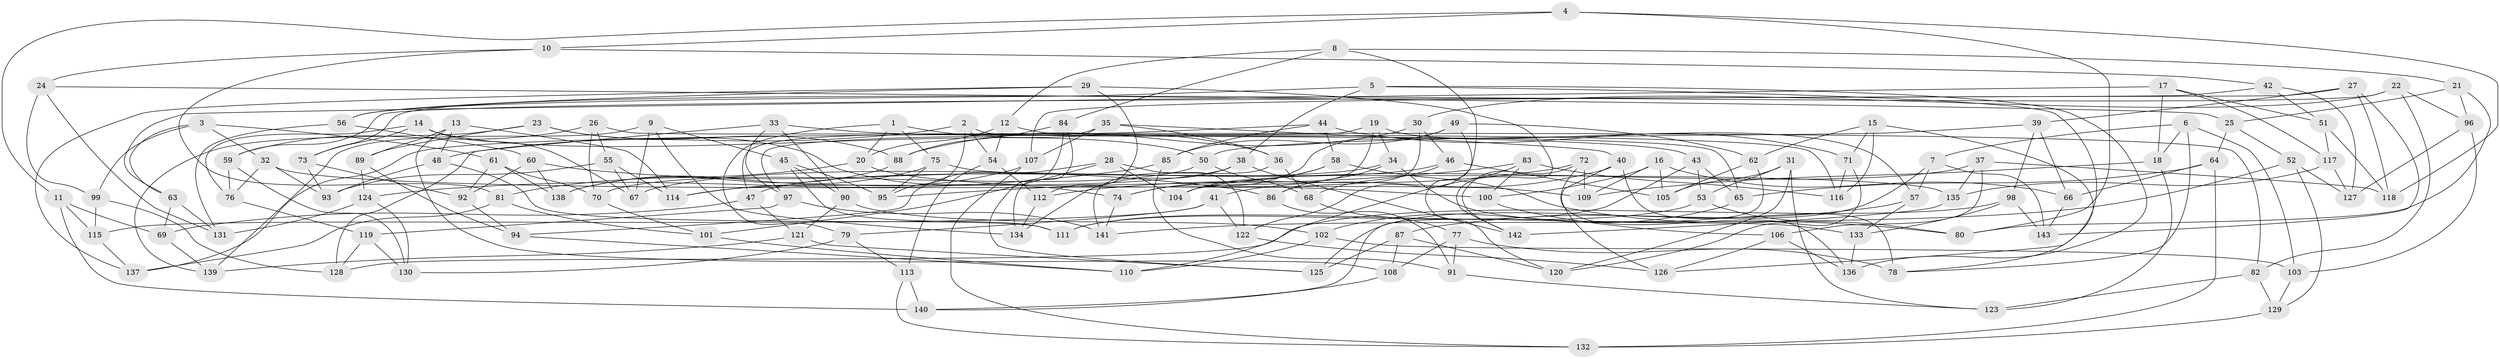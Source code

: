 // Generated by graph-tools (version 1.1) at 2025/16/03/09/25 04:16:35]
// undirected, 143 vertices, 286 edges
graph export_dot {
graph [start="1"]
  node [color=gray90,style=filled];
  1;
  2;
  3;
  4;
  5;
  6;
  7;
  8;
  9;
  10;
  11;
  12;
  13;
  14;
  15;
  16;
  17;
  18;
  19;
  20;
  21;
  22;
  23;
  24;
  25;
  26;
  27;
  28;
  29;
  30;
  31;
  32;
  33;
  34;
  35;
  36;
  37;
  38;
  39;
  40;
  41;
  42;
  43;
  44;
  45;
  46;
  47;
  48;
  49;
  50;
  51;
  52;
  53;
  54;
  55;
  56;
  57;
  58;
  59;
  60;
  61;
  62;
  63;
  64;
  65;
  66;
  67;
  68;
  69;
  70;
  71;
  72;
  73;
  74;
  75;
  76;
  77;
  78;
  79;
  80;
  81;
  82;
  83;
  84;
  85;
  86;
  87;
  88;
  89;
  90;
  91;
  92;
  93;
  94;
  95;
  96;
  97;
  98;
  99;
  100;
  101;
  102;
  103;
  104;
  105;
  106;
  107;
  108;
  109;
  110;
  111;
  112;
  113;
  114;
  115;
  116;
  117;
  118;
  119;
  120;
  121;
  122;
  123;
  124;
  125;
  126;
  127;
  128;
  129;
  130;
  131;
  132;
  133;
  134;
  135;
  136;
  137;
  138;
  139;
  140;
  141;
  142;
  143;
  1 -- 36;
  1 -- 20;
  1 -- 75;
  1 -- 79;
  2 -- 65;
  2 -- 48;
  2 -- 54;
  2 -- 95;
  3 -- 63;
  3 -- 61;
  3 -- 99;
  3 -- 32;
  4 -- 118;
  4 -- 80;
  4 -- 10;
  4 -- 11;
  5 -- 126;
  5 -- 56;
  5 -- 136;
  5 -- 38;
  6 -- 18;
  6 -- 78;
  6 -- 103;
  6 -- 7;
  7 -- 125;
  7 -- 143;
  7 -- 57;
  8 -- 21;
  8 -- 84;
  8 -- 122;
  8 -- 12;
  9 -- 67;
  9 -- 45;
  9 -- 134;
  9 -- 139;
  10 -- 24;
  10 -- 81;
  10 -- 42;
  11 -- 140;
  11 -- 115;
  11 -- 69;
  12 -- 116;
  12 -- 54;
  12 -- 20;
  13 -- 114;
  13 -- 89;
  13 -- 108;
  13 -- 48;
  14 -- 73;
  14 -- 67;
  14 -- 76;
  14 -- 50;
  15 -- 78;
  15 -- 71;
  15 -- 62;
  15 -- 116;
  16 -- 66;
  16 -- 105;
  16 -- 100;
  16 -- 109;
  17 -- 18;
  17 -- 63;
  17 -- 51;
  17 -- 117;
  18 -- 123;
  18 -- 109;
  19 -- 57;
  19 -- 104;
  19 -- 97;
  19 -- 34;
  20 -- 100;
  20 -- 81;
  21 -- 25;
  21 -- 80;
  21 -- 96;
  22 -- 96;
  22 -- 30;
  22 -- 82;
  22 -- 73;
  23 -- 139;
  23 -- 88;
  23 -- 74;
  23 -- 89;
  24 -- 99;
  24 -- 131;
  24 -- 25;
  25 -- 64;
  25 -- 52;
  26 -- 59;
  26 -- 70;
  26 -- 82;
  26 -- 55;
  27 -- 143;
  27 -- 39;
  27 -- 118;
  27 -- 107;
  28 -- 94;
  28 -- 101;
  28 -- 122;
  28 -- 104;
  29 -- 112;
  29 -- 137;
  29 -- 142;
  29 -- 56;
  30 -- 86;
  30 -- 46;
  30 -- 88;
  31 -- 120;
  31 -- 105;
  31 -- 123;
  31 -- 53;
  32 -- 76;
  32 -- 93;
  32 -- 109;
  33 -- 97;
  33 -- 128;
  33 -- 43;
  33 -- 90;
  34 -- 86;
  34 -- 133;
  34 -- 47;
  35 -- 36;
  35 -- 47;
  35 -- 40;
  35 -- 107;
  36 -- 141;
  36 -- 68;
  37 -- 135;
  37 -- 118;
  37 -- 106;
  37 -- 104;
  38 -- 134;
  38 -- 142;
  38 -- 114;
  39 -- 50;
  39 -- 66;
  39 -- 98;
  40 -- 78;
  40 -- 41;
  40 -- 126;
  41 -- 79;
  41 -- 115;
  41 -- 122;
  42 -- 59;
  42 -- 127;
  42 -- 51;
  43 -- 53;
  43 -- 65;
  43 -- 111;
  44 -- 85;
  44 -- 71;
  44 -- 137;
  44 -- 58;
  45 -- 90;
  45 -- 95;
  45 -- 111;
  46 -- 105;
  46 -- 68;
  46 -- 67;
  47 -- 121;
  47 -- 69;
  48 -- 93;
  48 -- 111;
  49 -- 74;
  49 -- 120;
  49 -- 85;
  49 -- 62;
  50 -- 68;
  50 -- 70;
  51 -- 118;
  51 -- 117;
  52 -- 141;
  52 -- 127;
  52 -- 129;
  53 -- 111;
  53 -- 80;
  54 -- 112;
  54 -- 113;
  55 -- 93;
  55 -- 114;
  55 -- 67;
  56 -- 131;
  56 -- 60;
  57 -- 133;
  57 -- 87;
  58 -- 74;
  58 -- 104;
  58 -- 80;
  59 -- 130;
  59 -- 76;
  60 -- 86;
  60 -- 92;
  60 -- 138;
  61 -- 92;
  61 -- 138;
  61 -- 70;
  62 -- 105;
  62 -- 140;
  63 -- 69;
  63 -- 131;
  64 -- 65;
  64 -- 132;
  64 -- 66;
  65 -- 102;
  66 -- 143;
  68 -- 77;
  69 -- 139;
  70 -- 101;
  71 -- 120;
  71 -- 116;
  72 -- 109;
  72 -- 142;
  72 -- 112;
  72 -- 136;
  73 -- 92;
  73 -- 93;
  74 -- 141;
  75 -- 135;
  75 -- 95;
  75 -- 138;
  76 -- 119;
  77 -- 78;
  77 -- 91;
  77 -- 108;
  79 -- 113;
  79 -- 130;
  81 -- 137;
  81 -- 101;
  82 -- 129;
  82 -- 123;
  83 -- 95;
  83 -- 116;
  83 -- 100;
  83 -- 110;
  84 -- 88;
  84 -- 125;
  84 -- 134;
  85 -- 91;
  85 -- 124;
  86 -- 91;
  87 -- 125;
  87 -- 120;
  87 -- 108;
  88 -- 138;
  89 -- 124;
  89 -- 94;
  90 -- 121;
  90 -- 102;
  91 -- 123;
  92 -- 94;
  94 -- 110;
  96 -- 103;
  96 -- 127;
  97 -- 141;
  97 -- 119;
  98 -- 143;
  98 -- 133;
  98 -- 128;
  99 -- 128;
  99 -- 115;
  100 -- 106;
  101 -- 110;
  102 -- 110;
  102 -- 103;
  103 -- 129;
  106 -- 136;
  106 -- 126;
  107 -- 114;
  107 -- 132;
  108 -- 140;
  112 -- 134;
  113 -- 140;
  113 -- 132;
  115 -- 137;
  117 -- 127;
  117 -- 135;
  119 -- 130;
  119 -- 128;
  121 -- 125;
  121 -- 139;
  122 -- 126;
  124 -- 130;
  124 -- 131;
  129 -- 132;
  133 -- 136;
  135 -- 142;
}

